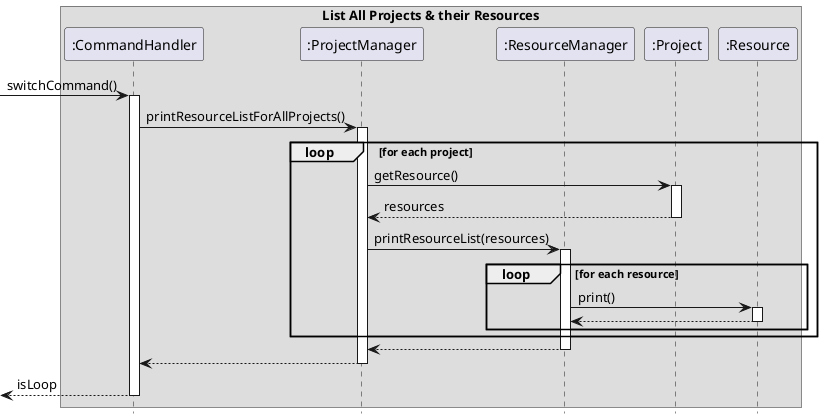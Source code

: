@startuml
hide footbox
box List All Projects & their Resources
participant ":CommandHandler" as CH
participant ":ProjectManager" as PM
participant ":ResourceManager" as RM
participant ":Project" as P
participant ":Resource" as R

[-> CH: switchCommand()
activate CH

CH -> PM: printResourceListForAllProjects()
activate PM

loop for each project
    PM -> P: getResource()
    activate P
    return resources
    PM -> RM: printResourceList(resources)
    activate RM
    loop for each resource
        RM->R: print()
        activate R
        return
    end
end
return
return
return isLoop

@enduml